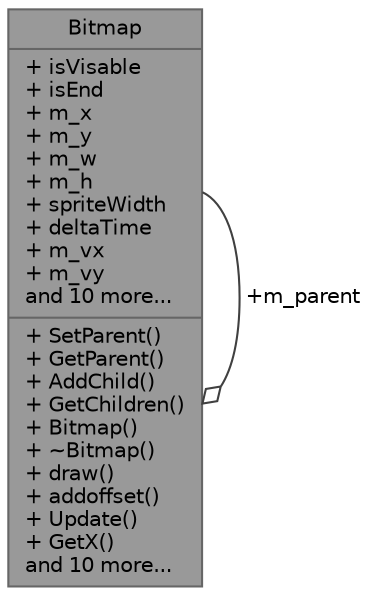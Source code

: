 digraph "Bitmap"
{
 // LATEX_PDF_SIZE
  bgcolor="transparent";
  edge [fontname=Helvetica,fontsize=10,labelfontname=Helvetica,labelfontsize=10];
  node [fontname=Helvetica,fontsize=10,shape=box,height=0.2,width=0.4];
  Node1 [shape=record,label="{Bitmap\n|+ isVisable\l+ isEnd\l+ m_x\l+ m_y\l+ m_w\l+ m_h\l+ spriteWidth\l+ deltaTime\l+ m_vx\l+ m_vy\land 10 more...\l|+ SetParent()\l+ GetParent()\l+ AddChild()\l+ GetChildren()\l+ Bitmap()\l+ ~Bitmap()\l+ draw()\l+ addoffset()\l+ Update()\l+ GetX()\land 10 more...\l}",height=0.2,width=0.4,color="gray40", fillcolor="grey60", style="filled", fontcolor="black",tooltip="Bitmap Class."];
  Node1 -> Node1 [color="grey25",style="solid",label=" +m_parent" ,arrowhead="odiamond"];
}
